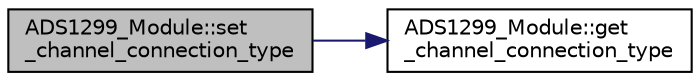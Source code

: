 digraph "ADS1299_Module::set_channel_connection_type"
{
 // LATEX_PDF_SIZE
  edge [fontname="Helvetica",fontsize="10",labelfontname="Helvetica",labelfontsize="10"];
  node [fontname="Helvetica",fontsize="10",shape=record];
  rankdir="LR";
  Node1 [label="ADS1299_Module::set\l_channel_connection_type",height=0.2,width=0.4,color="black", fillcolor="grey75", style="filled", fontcolor="black",tooltip="Sets info about the channel connection type."];
  Node1 -> Node2 [color="midnightblue",fontsize="10",style="solid",fontname="Helvetica"];
  Node2 [label="ADS1299_Module::get\l_channel_connection_type",height=0.2,width=0.4,color="black", fillcolor="white", style="filled",URL="$class_a_d_s1299___module.html#a704c18ff2fab021c09cd55778a2d813b",tooltip="Gets info about the channel connection type."];
}
